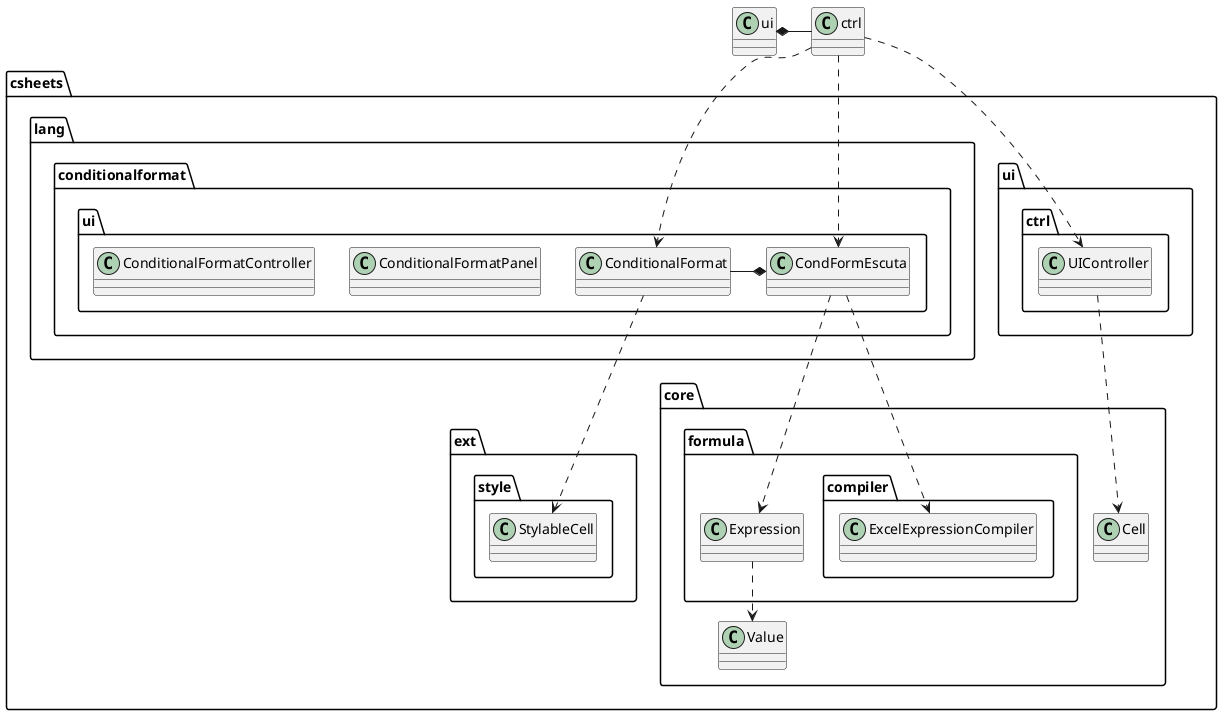 @startuml doc-files/lang03_01_conditional_formating_CD.png

package "csheets.ui.ctrl" {
    class "UIController" as uic
}


package "csheets.core.formula.compiler" {
    class "ExcelExpressionCompiler" as eec
}

package "csheets.core.formula" {
    class "Expression" as expr
}

package "csheets.core" {
    class "Cell" as c
    class "Value" as v
}
package "csheets.ext.style" {
    class "StylableCell" as sc
}

package "csheets.lang.conditionalformat.ui" {
    class "ConditionalFormatPanel" as ui
    class "ConditionalFormatController" as ctrl
    class "ConditionalFormat" as cf
    class "CondFormEscuta" as cfe
}

ui *- ctrl
ctrl ..> uic
uic ..> c
ctrl ..> cfe
ctrl ..> cf
cfe ..> eec
cfe ..> expr
expr ..> v
cfe *- cf
cf ..> sc



@enduml
